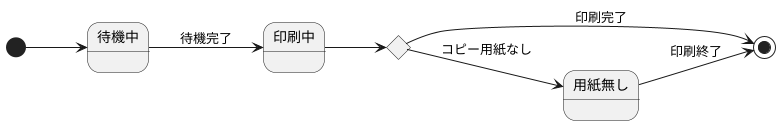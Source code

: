 @startuml プリンタ
    left to right direction

    [*] --> 待機中

    state c <<choice>>

    待機中 --> 印刷中 : 待機完了
    印刷中 --> c
    c --> [*] : 印刷完了
    c --> 用紙無し : コピー用紙なし
    用紙無し --> [*] : 印刷終了
@enduml